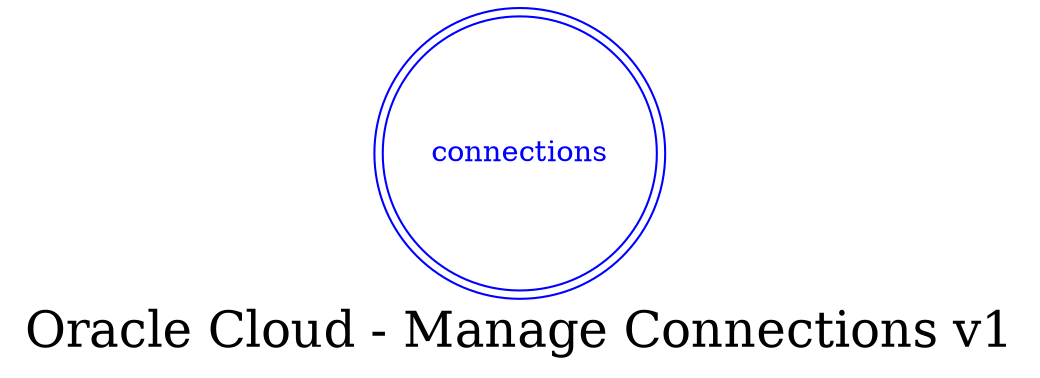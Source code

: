 digraph LexiconGraph {
graph[label="Oracle Cloud - Manage Connections v1", fontsize=24]
splines=true
"connections" [color=blue, fontcolor=blue, shape=doublecircle]
}
